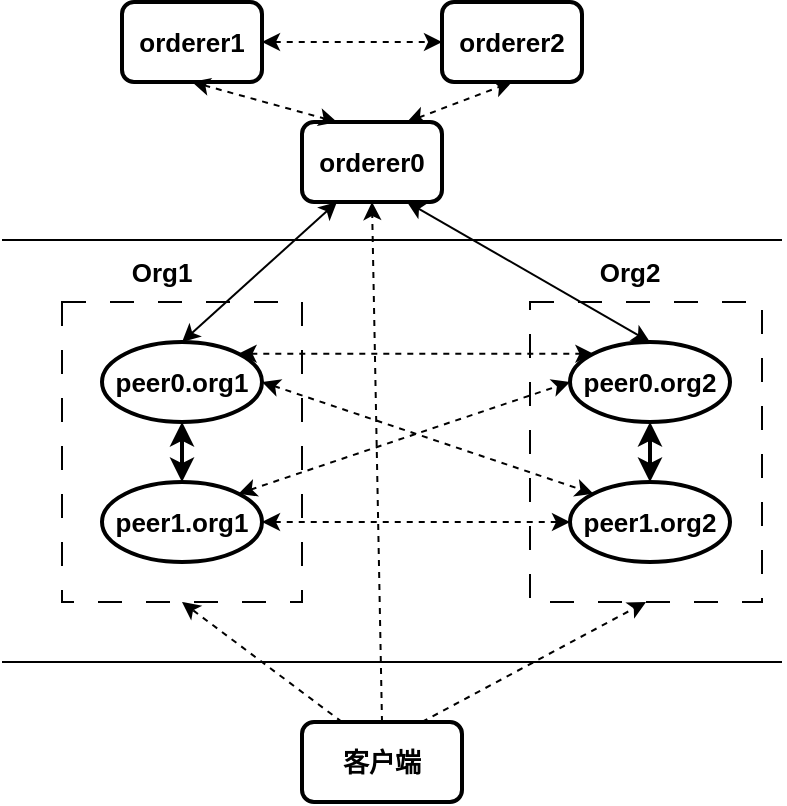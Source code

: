 <mxfile version="21.3.3" type="github">
  <diagram name="第 1 页" id="aZTdt6RVge2hL6jVaboq">
    <mxGraphModel dx="727" dy="537" grid="1" gridSize="10" guides="1" tooltips="1" connect="1" arrows="1" fold="1" page="1" pageScale="1" pageWidth="827" pageHeight="1169" math="0" shadow="0">
      <root>
        <mxCell id="0" />
        <mxCell id="1" parent="0" />
        <mxCell id="9Db_Xip3CgxKZhfaD_9G-1" value="orderer1" style="rounded=1;whiteSpace=wrap;html=1;strokeWidth=2;fontSize=13;fontStyle=1" vertex="1" parent="1">
          <mxGeometry x="150" y="120" width="70" height="40" as="geometry" />
        </mxCell>
        <mxCell id="9Db_Xip3CgxKZhfaD_9G-2" value="orderer0" style="rounded=1;whiteSpace=wrap;html=1;strokeWidth=2;fontSize=13;fontStyle=1" vertex="1" parent="1">
          <mxGeometry x="240" y="180" width="70" height="40" as="geometry" />
        </mxCell>
        <mxCell id="9Db_Xip3CgxKZhfaD_9G-3" value="orderer2" style="rounded=1;whiteSpace=wrap;html=1;strokeWidth=2;fontSize=13;fontStyle=1" vertex="1" parent="1">
          <mxGeometry x="310" y="120" width="70" height="40" as="geometry" />
        </mxCell>
        <mxCell id="9Db_Xip3CgxKZhfaD_9G-5" value="" style="rounded=0;whiteSpace=wrap;html=1;dashed=1;dashPattern=12 12;strokeWidth=1;fontSize=13;fontStyle=1" vertex="1" parent="1">
          <mxGeometry x="120" y="270" width="120" height="150" as="geometry" />
        </mxCell>
        <mxCell id="9Db_Xip3CgxKZhfaD_9G-6" value="peer0.org1" style="ellipse;whiteSpace=wrap;html=1;strokeWidth=2;fontSize=13;fontStyle=1" vertex="1" parent="1">
          <mxGeometry x="140" y="290" width="80" height="40" as="geometry" />
        </mxCell>
        <mxCell id="9Db_Xip3CgxKZhfaD_9G-7" value="peer1.org1" style="ellipse;whiteSpace=wrap;html=1;strokeWidth=2;fontSize=13;fontStyle=1" vertex="1" parent="1">
          <mxGeometry x="140" y="360" width="80" height="40" as="geometry" />
        </mxCell>
        <mxCell id="9Db_Xip3CgxKZhfaD_9G-8" value="Org1" style="text;strokeColor=none;align=center;fillColor=none;html=1;verticalAlign=middle;whiteSpace=wrap;rounded=0;strokeWidth=1;fontSize=13;fontStyle=1" vertex="1" parent="1">
          <mxGeometry x="140" y="240" width="60" height="30" as="geometry" />
        </mxCell>
        <mxCell id="9Db_Xip3CgxKZhfaD_9G-9" value="" style="rounded=0;whiteSpace=wrap;html=1;dashed=1;dashPattern=12 12;strokeWidth=1;fontSize=13;fontStyle=1" vertex="1" parent="1">
          <mxGeometry x="354" y="270" width="116" height="150" as="geometry" />
        </mxCell>
        <mxCell id="9Db_Xip3CgxKZhfaD_9G-10" value="peer0.org2" style="ellipse;whiteSpace=wrap;html=1;strokeWidth=2;fontSize=13;fontStyle=1" vertex="1" parent="1">
          <mxGeometry x="374" y="290" width="80" height="40" as="geometry" />
        </mxCell>
        <mxCell id="9Db_Xip3CgxKZhfaD_9G-11" value="peer1.org2" style="ellipse;whiteSpace=wrap;html=1;strokeWidth=2;fontSize=13;fontStyle=1" vertex="1" parent="1">
          <mxGeometry x="374" y="360" width="80" height="40" as="geometry" />
        </mxCell>
        <mxCell id="9Db_Xip3CgxKZhfaD_9G-12" value="Org2" style="text;strokeColor=none;align=center;fillColor=none;html=1;verticalAlign=middle;whiteSpace=wrap;rounded=0;strokeWidth=1;fontSize=13;fontStyle=1" vertex="1" parent="1">
          <mxGeometry x="374" y="240" width="60" height="30" as="geometry" />
        </mxCell>
        <mxCell id="9Db_Xip3CgxKZhfaD_9G-25" style="rounded=0;orthogonalLoop=1;jettySize=auto;html=1;exitX=0.5;exitY=0;exitDx=0;exitDy=0;entryX=0.5;entryY=1;entryDx=0;entryDy=0;dashed=1;strokeWidth=1;fontSize=13;fontStyle=1" edge="1" parent="1" source="9Db_Xip3CgxKZhfaD_9G-13" target="9Db_Xip3CgxKZhfaD_9G-2">
          <mxGeometry relative="1" as="geometry" />
        </mxCell>
        <mxCell id="9Db_Xip3CgxKZhfaD_9G-26" style="rounded=0;orthogonalLoop=1;jettySize=auto;html=1;exitX=0.25;exitY=0;exitDx=0;exitDy=0;entryX=0.5;entryY=1;entryDx=0;entryDy=0;dashed=1;strokeWidth=1;fontSize=13;fontStyle=1" edge="1" parent="1" source="9Db_Xip3CgxKZhfaD_9G-13" target="9Db_Xip3CgxKZhfaD_9G-5">
          <mxGeometry relative="1" as="geometry" />
        </mxCell>
        <mxCell id="9Db_Xip3CgxKZhfaD_9G-27" style="rounded=0;orthogonalLoop=1;jettySize=auto;html=1;exitX=0.75;exitY=0;exitDx=0;exitDy=0;entryX=0.5;entryY=1;entryDx=0;entryDy=0;dashed=1;strokeWidth=1;fontSize=13;fontStyle=1" edge="1" parent="1" source="9Db_Xip3CgxKZhfaD_9G-13" target="9Db_Xip3CgxKZhfaD_9G-9">
          <mxGeometry relative="1" as="geometry" />
        </mxCell>
        <mxCell id="9Db_Xip3CgxKZhfaD_9G-13" value="客户端" style="rounded=1;whiteSpace=wrap;html=1;strokeWidth=2;fontSize=13;fontStyle=1" vertex="1" parent="1">
          <mxGeometry x="240" y="480" width="80" height="40" as="geometry" />
        </mxCell>
        <mxCell id="9Db_Xip3CgxKZhfaD_9G-15" value="" style="endArrow=classic;startArrow=classic;html=1;rounded=0;entryX=0;entryY=0;entryDx=0;entryDy=0;exitX=1;exitY=0;exitDx=0;exitDy=0;dashed=1;strokeWidth=1;fontSize=13;fontStyle=1" edge="1" parent="1" source="9Db_Xip3CgxKZhfaD_9G-6" target="9Db_Xip3CgxKZhfaD_9G-10">
          <mxGeometry width="50" height="50" relative="1" as="geometry">
            <mxPoint x="260" y="350" as="sourcePoint" />
            <mxPoint x="310" y="300" as="targetPoint" />
          </mxGeometry>
        </mxCell>
        <mxCell id="9Db_Xip3CgxKZhfaD_9G-16" value="" style="endArrow=classic;startArrow=classic;html=1;rounded=0;entryX=0;entryY=0.5;entryDx=0;entryDy=0;exitX=1;exitY=0;exitDx=0;exitDy=0;dashed=1;strokeWidth=1;fontSize=13;fontStyle=1" edge="1" parent="1" source="9Db_Xip3CgxKZhfaD_9G-7" target="9Db_Xip3CgxKZhfaD_9G-10">
          <mxGeometry width="50" height="50" relative="1" as="geometry">
            <mxPoint x="380" y="470" as="sourcePoint" />
            <mxPoint x="558" y="470" as="targetPoint" />
          </mxGeometry>
        </mxCell>
        <mxCell id="9Db_Xip3CgxKZhfaD_9G-17" value="" style="endArrow=classic;startArrow=classic;html=1;rounded=0;entryX=0;entryY=0.5;entryDx=0;entryDy=0;dashed=1;exitX=1;exitY=0.5;exitDx=0;exitDy=0;strokeWidth=1;fontSize=13;fontStyle=1" edge="1" parent="1" source="9Db_Xip3CgxKZhfaD_9G-7" target="9Db_Xip3CgxKZhfaD_9G-11">
          <mxGeometry width="50" height="50" relative="1" as="geometry">
            <mxPoint x="300" y="450" as="sourcePoint" />
            <mxPoint x="588" y="520" as="targetPoint" />
          </mxGeometry>
        </mxCell>
        <mxCell id="9Db_Xip3CgxKZhfaD_9G-18" value="" style="endArrow=classic;startArrow=classic;html=1;rounded=0;entryX=0;entryY=0;entryDx=0;entryDy=0;exitX=1;exitY=0.5;exitDx=0;exitDy=0;dashed=1;strokeWidth=1;fontSize=13;fontStyle=1" edge="1" parent="1" source="9Db_Xip3CgxKZhfaD_9G-6" target="9Db_Xip3CgxKZhfaD_9G-11">
          <mxGeometry width="50" height="50" relative="1" as="geometry">
            <mxPoint x="420" y="530" as="sourcePoint" />
            <mxPoint x="598" y="530" as="targetPoint" />
          </mxGeometry>
        </mxCell>
        <mxCell id="9Db_Xip3CgxKZhfaD_9G-19" value="" style="endArrow=classic;startArrow=classic;html=1;rounded=0;dashed=1;exitX=0.5;exitY=1;exitDx=0;exitDy=0;entryX=0.25;entryY=0;entryDx=0;entryDy=0;strokeWidth=1;fontSize=13;fontStyle=1" edge="1" parent="1" source="9Db_Xip3CgxKZhfaD_9G-1" target="9Db_Xip3CgxKZhfaD_9G-2">
          <mxGeometry width="50" height="50" relative="1" as="geometry">
            <mxPoint x="430" y="540" as="sourcePoint" />
            <mxPoint x="610" y="550" as="targetPoint" />
          </mxGeometry>
        </mxCell>
        <mxCell id="9Db_Xip3CgxKZhfaD_9G-20" value="" style="endArrow=classic;startArrow=classic;html=1;rounded=0;entryX=0.5;entryY=1;entryDx=0;entryDy=0;exitX=0.75;exitY=0;exitDx=0;exitDy=0;dashed=1;strokeWidth=1;fontSize=13;fontStyle=1" edge="1" parent="1" source="9Db_Xip3CgxKZhfaD_9G-2" target="9Db_Xip3CgxKZhfaD_9G-3">
          <mxGeometry width="50" height="50" relative="1" as="geometry">
            <mxPoint x="440" y="520" as="sourcePoint" />
            <mxPoint x="618" y="520" as="targetPoint" />
          </mxGeometry>
        </mxCell>
        <mxCell id="9Db_Xip3CgxKZhfaD_9G-21" value="" style="endArrow=classic;startArrow=classic;html=1;rounded=0;entryX=0;entryY=0.5;entryDx=0;entryDy=0;dashed=1;exitX=1;exitY=0.5;exitDx=0;exitDy=0;strokeWidth=1;fontSize=13;fontStyle=1" edge="1" parent="1" source="9Db_Xip3CgxKZhfaD_9G-1" target="9Db_Xip3CgxKZhfaD_9G-3">
          <mxGeometry width="50" height="50" relative="1" as="geometry">
            <mxPoint x="210" y="140" as="sourcePoint" />
            <mxPoint x="628" y="560" as="targetPoint" />
          </mxGeometry>
        </mxCell>
        <mxCell id="9Db_Xip3CgxKZhfaD_9G-29" value="" style="endArrow=none;html=1;rounded=0;strokeWidth=1;fontSize=13;fontStyle=1" edge="1" parent="1">
          <mxGeometry width="50" height="50" relative="1" as="geometry">
            <mxPoint x="90" y="450" as="sourcePoint" />
            <mxPoint x="480" y="450" as="targetPoint" />
          </mxGeometry>
        </mxCell>
        <mxCell id="9Db_Xip3CgxKZhfaD_9G-30" value="" style="endArrow=none;html=1;rounded=0;strokeWidth=1;fontSize=13;fontStyle=1" edge="1" parent="1">
          <mxGeometry width="50" height="50" relative="1" as="geometry">
            <mxPoint x="90" y="239" as="sourcePoint" />
            <mxPoint x="480" y="239" as="targetPoint" />
          </mxGeometry>
        </mxCell>
        <mxCell id="9Db_Xip3CgxKZhfaD_9G-31" value="" style="endArrow=classic;startArrow=classic;html=1;rounded=0;entryX=0.25;entryY=1;entryDx=0;entryDy=0;exitX=0.5;exitY=0;exitDx=0;exitDy=0;strokeWidth=1;fontSize=13;fontStyle=1" edge="1" parent="1" source="9Db_Xip3CgxKZhfaD_9G-6" target="9Db_Xip3CgxKZhfaD_9G-2">
          <mxGeometry width="50" height="50" relative="1" as="geometry">
            <mxPoint x="90" y="540" as="sourcePoint" />
            <mxPoint x="140" y="490" as="targetPoint" />
          </mxGeometry>
        </mxCell>
        <mxCell id="9Db_Xip3CgxKZhfaD_9G-32" value="" style="endArrow=classic;startArrow=classic;html=1;rounded=0;entryX=0.75;entryY=1;entryDx=0;entryDy=0;exitX=0.5;exitY=0;exitDx=0;exitDy=0;strokeWidth=1;fontSize=13;fontStyle=1" edge="1" parent="1" source="9Db_Xip3CgxKZhfaD_9G-10" target="9Db_Xip3CgxKZhfaD_9G-2">
          <mxGeometry width="50" height="50" relative="1" as="geometry">
            <mxPoint x="380" y="230" as="sourcePoint" />
            <mxPoint x="430" y="180" as="targetPoint" />
          </mxGeometry>
        </mxCell>
        <mxCell id="9Db_Xip3CgxKZhfaD_9G-33" value="" style="endArrow=classic;startArrow=classic;html=1;rounded=0;entryX=0.5;entryY=1;entryDx=0;entryDy=0;strokeWidth=2;fontSize=13;fontStyle=1" edge="1" parent="1" source="9Db_Xip3CgxKZhfaD_9G-7" target="9Db_Xip3CgxKZhfaD_9G-6">
          <mxGeometry width="50" height="50" relative="1" as="geometry">
            <mxPoint x="10" y="510" as="sourcePoint" />
            <mxPoint x="60" y="460" as="targetPoint" />
          </mxGeometry>
        </mxCell>
        <mxCell id="9Db_Xip3CgxKZhfaD_9G-34" value="" style="endArrow=classic;startArrow=classic;html=1;rounded=0;entryX=0.5;entryY=1;entryDx=0;entryDy=0;exitX=0.5;exitY=0;exitDx=0;exitDy=0;strokeWidth=2;fontSize=13;fontStyle=1" edge="1" parent="1" source="9Db_Xip3CgxKZhfaD_9G-11" target="9Db_Xip3CgxKZhfaD_9G-10">
          <mxGeometry width="50" height="50" relative="1" as="geometry">
            <mxPoint x="90" y="530" as="sourcePoint" />
            <mxPoint x="140" y="480" as="targetPoint" />
          </mxGeometry>
        </mxCell>
      </root>
    </mxGraphModel>
  </diagram>
</mxfile>
